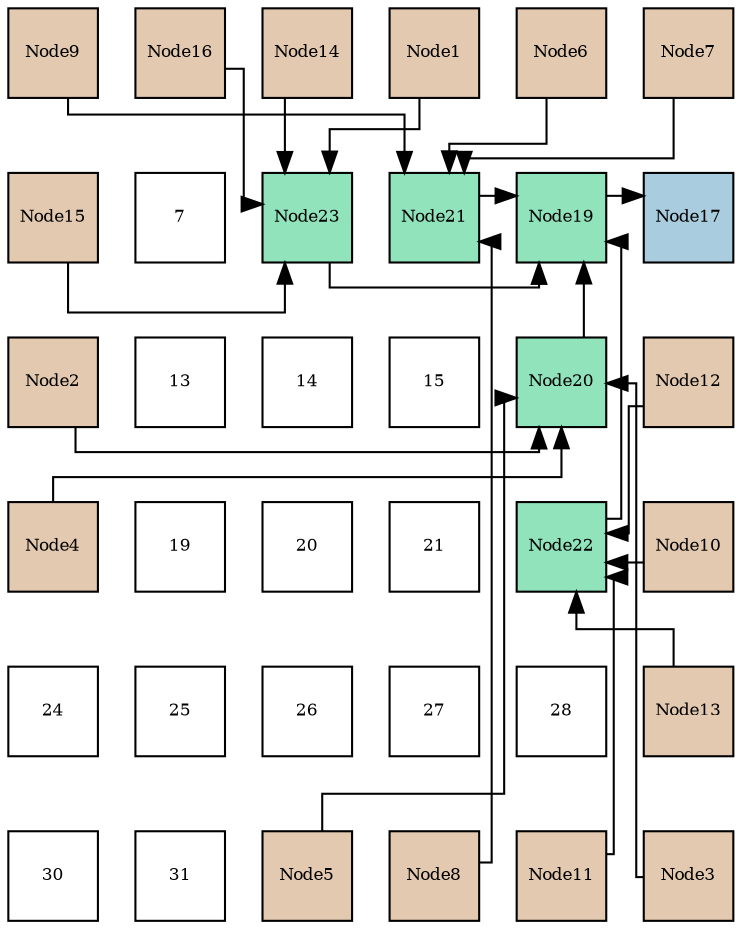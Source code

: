 digraph layout{
 rankdir=TB;
 splines=ortho;
 node [style=filled shape=square fixedsize=true width=0.6];
0[label="Node9", fontsize=8, fillcolor="#e3c9af"];
1[label="Node16", fontsize=8, fillcolor="#e3c9af"];
2[label="Node14", fontsize=8, fillcolor="#e3c9af"];
3[label="Node1", fontsize=8, fillcolor="#e3c9af"];
4[label="Node6", fontsize=8, fillcolor="#e3c9af"];
5[label="Node7", fontsize=8, fillcolor="#e3c9af"];
6[label="Node15", fontsize=8, fillcolor="#e3c9af"];
7[label="7", fontsize=8, fillcolor="#ffffff"];
8[label="Node23", fontsize=8, fillcolor="#91e3bb"];
9[label="Node21", fontsize=8, fillcolor="#91e3bb"];
10[label="Node19", fontsize=8, fillcolor="#91e3bb"];
11[label="Node17", fontsize=8, fillcolor="#a9ccde"];
12[label="Node2", fontsize=8, fillcolor="#e3c9af"];
13[label="13", fontsize=8, fillcolor="#ffffff"];
14[label="14", fontsize=8, fillcolor="#ffffff"];
15[label="15", fontsize=8, fillcolor="#ffffff"];
16[label="Node20", fontsize=8, fillcolor="#91e3bb"];
17[label="Node12", fontsize=8, fillcolor="#e3c9af"];
18[label="Node4", fontsize=8, fillcolor="#e3c9af"];
19[label="19", fontsize=8, fillcolor="#ffffff"];
20[label="20", fontsize=8, fillcolor="#ffffff"];
21[label="21", fontsize=8, fillcolor="#ffffff"];
22[label="Node22", fontsize=8, fillcolor="#91e3bb"];
23[label="Node10", fontsize=8, fillcolor="#e3c9af"];
24[label="24", fontsize=8, fillcolor="#ffffff"];
25[label="25", fontsize=8, fillcolor="#ffffff"];
26[label="26", fontsize=8, fillcolor="#ffffff"];
27[label="27", fontsize=8, fillcolor="#ffffff"];
28[label="28", fontsize=8, fillcolor="#ffffff"];
29[label="Node13", fontsize=8, fillcolor="#e3c9af"];
30[label="30", fontsize=8, fillcolor="#ffffff"];
31[label="31", fontsize=8, fillcolor="#ffffff"];
32[label="Node5", fontsize=8, fillcolor="#e3c9af"];
33[label="Node8", fontsize=8, fillcolor="#e3c9af"];
34[label="Node11", fontsize=8, fillcolor="#e3c9af"];
35[label="Node3", fontsize=8, fillcolor="#e3c9af"];
edge [constraint=false, style=vis];10 -> 11;
16 -> 10;
9 -> 10;
22 -> 10;
8 -> 10;
12 -> 16;
35 -> 16;
18 -> 16;
32 -> 16;
4 -> 9;
5 -> 9;
33 -> 9;
0 -> 9;
23 -> 22;
34 -> 22;
17 -> 22;
29 -> 22;
3 -> 8;
2 -> 8;
6 -> 8;
1 -> 8;
edge [constraint=true, style=invis];
0 -> 6 -> 12 -> 18 -> 24 -> 30;
1 -> 7 -> 13 -> 19 -> 25 -> 31;
2 -> 8 -> 14 -> 20 -> 26 -> 32;
3 -> 9 -> 15 -> 21 -> 27 -> 33;
4 -> 10 -> 16 -> 22 -> 28 -> 34;
5 -> 11 -> 17 -> 23 -> 29 -> 35;
rank = same {0 -> 1 -> 2 -> 3 -> 4 -> 5};
rank = same {6 -> 7 -> 8 -> 9 -> 10 -> 11};
rank = same {12 -> 13 -> 14 -> 15 -> 16 -> 17};
rank = same {18 -> 19 -> 20 -> 21 -> 22 -> 23};
rank = same {24 -> 25 -> 26 -> 27 -> 28 -> 29};
rank = same {30 -> 31 -> 32 -> 33 -> 34 -> 35};
}